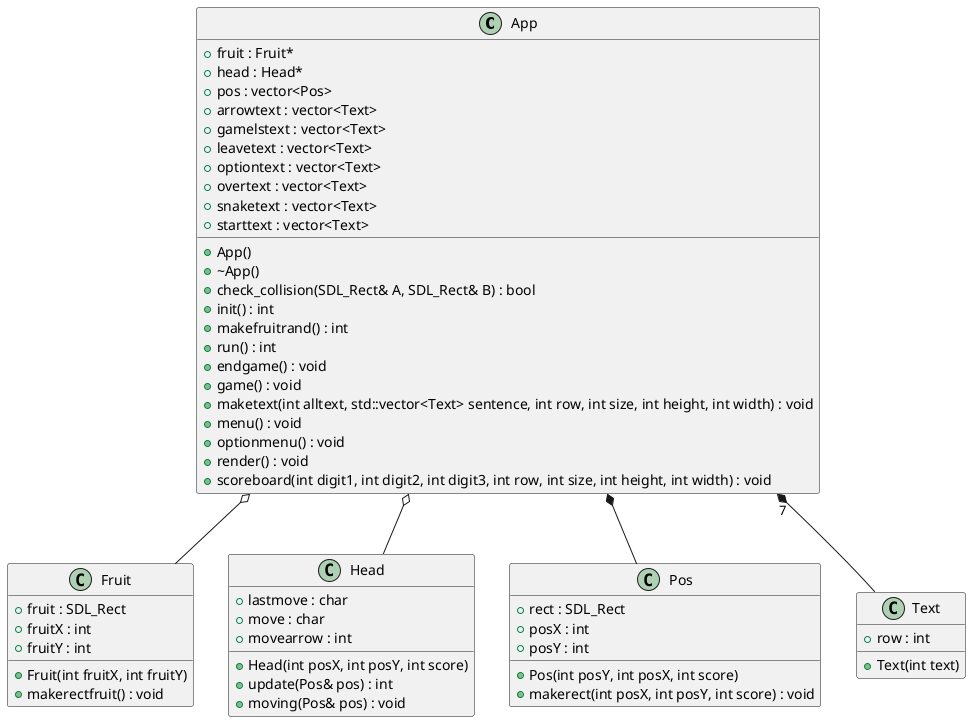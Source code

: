 @startuml





/' Objects '/

class App {
	+App()
	+~App()
	+fruit : Fruit*
	+head : Head*
	+check_collision(SDL_Rect& A, SDL_Rect& B) : bool
	+init() : int
	+makefruitrand() : int
	+run() : int
	+pos : vector<Pos>
	+arrowtext : vector<Text>
	+gamelstext : vector<Text>
	+leavetext : vector<Text>
	+optiontext : vector<Text>
	+overtext : vector<Text>
	+snaketext : vector<Text>
	+starttext : vector<Text>
	+endgame() : void
	+game() : void
	+maketext(int alltext, std::vector<Text> sentence, int row, int size, int height, int width) : void
	+menu() : void
	+optionmenu() : void
	+render() : void
	+scoreboard(int digit1, int digit2, int digit3, int row, int size, int height, int width) : void
}


class Fruit {
	+Fruit(int fruitX, int fruitY)
	+fruit : SDL_Rect
	+fruitX : int
	+fruitY : int
	+makerectfruit() : void
}


class Head {
	+Head(int posX, int posY, int score)
	+lastmove : char
	+move : char
	+movearrow : int
	+update(Pos& pos) : int
	+moving(Pos& pos) : void
}


class Pos {
	+Pos(int posY, int posX, int score)
	+rect : SDL_Rect
	+posX : int
	+posY : int
	+makerect(int posX, int posY, int score) : void
}


class Text {
	+Text(int text)
	+row : int
}





/' Inheritance relationships '/




/' Aggregation relationships '/

.App o-- .Fruit


.App o-- .Head


.App *-- .Pos


.App "7" *-- .Text






/' Nested objects '/



@enduml

